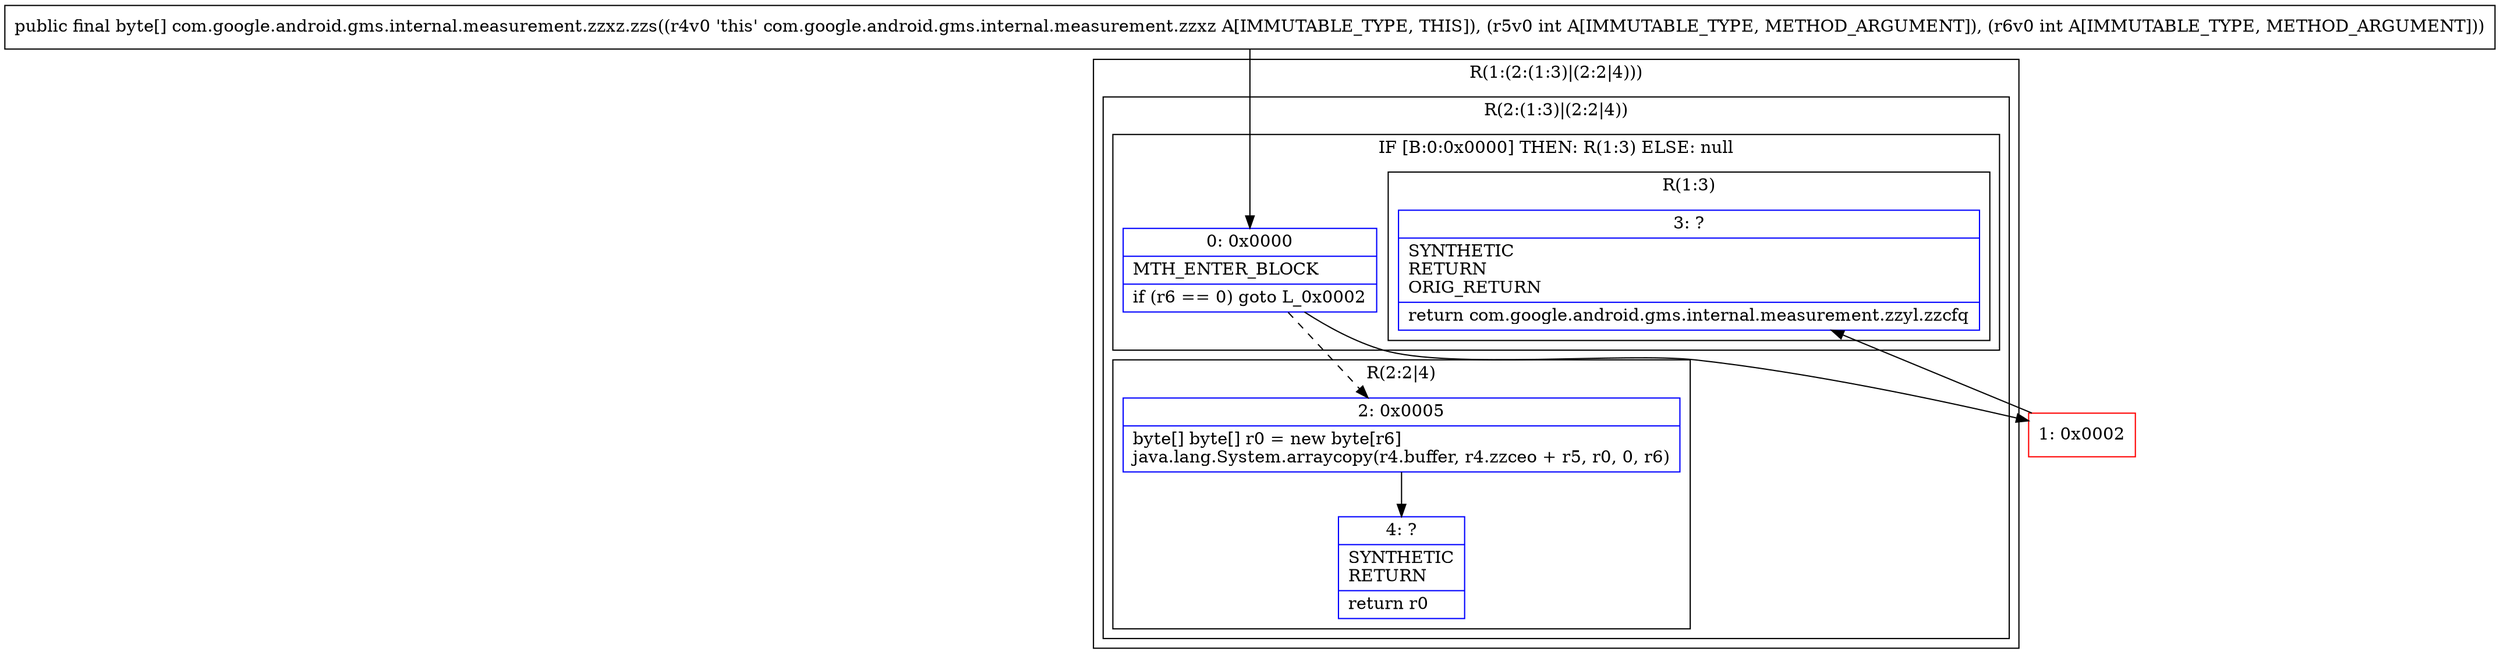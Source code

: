 digraph "CFG forcom.google.android.gms.internal.measurement.zzxz.zzs(II)[B" {
subgraph cluster_Region_1062052189 {
label = "R(1:(2:(1:3)|(2:2|4)))";
node [shape=record,color=blue];
subgraph cluster_Region_63487649 {
label = "R(2:(1:3)|(2:2|4))";
node [shape=record,color=blue];
subgraph cluster_IfRegion_302930507 {
label = "IF [B:0:0x0000] THEN: R(1:3) ELSE: null";
node [shape=record,color=blue];
Node_0 [shape=record,label="{0\:\ 0x0000|MTH_ENTER_BLOCK\l|if (r6 == 0) goto L_0x0002\l}"];
subgraph cluster_Region_1407909596 {
label = "R(1:3)";
node [shape=record,color=blue];
Node_3 [shape=record,label="{3\:\ ?|SYNTHETIC\lRETURN\lORIG_RETURN\l|return com.google.android.gms.internal.measurement.zzyl.zzcfq\l}"];
}
}
subgraph cluster_Region_1808949340 {
label = "R(2:2|4)";
node [shape=record,color=blue];
Node_2 [shape=record,label="{2\:\ 0x0005|byte[] byte[] r0 = new byte[r6]\ljava.lang.System.arraycopy(r4.buffer, r4.zzceo + r5, r0, 0, r6)\l}"];
Node_4 [shape=record,label="{4\:\ ?|SYNTHETIC\lRETURN\l|return r0\l}"];
}
}
}
Node_1 [shape=record,color=red,label="{1\:\ 0x0002}"];
MethodNode[shape=record,label="{public final byte[] com.google.android.gms.internal.measurement.zzxz.zzs((r4v0 'this' com.google.android.gms.internal.measurement.zzxz A[IMMUTABLE_TYPE, THIS]), (r5v0 int A[IMMUTABLE_TYPE, METHOD_ARGUMENT]), (r6v0 int A[IMMUTABLE_TYPE, METHOD_ARGUMENT])) }"];
MethodNode -> Node_0;
Node_0 -> Node_1;
Node_0 -> Node_2[style=dashed];
Node_2 -> Node_4;
Node_1 -> Node_3;
}

